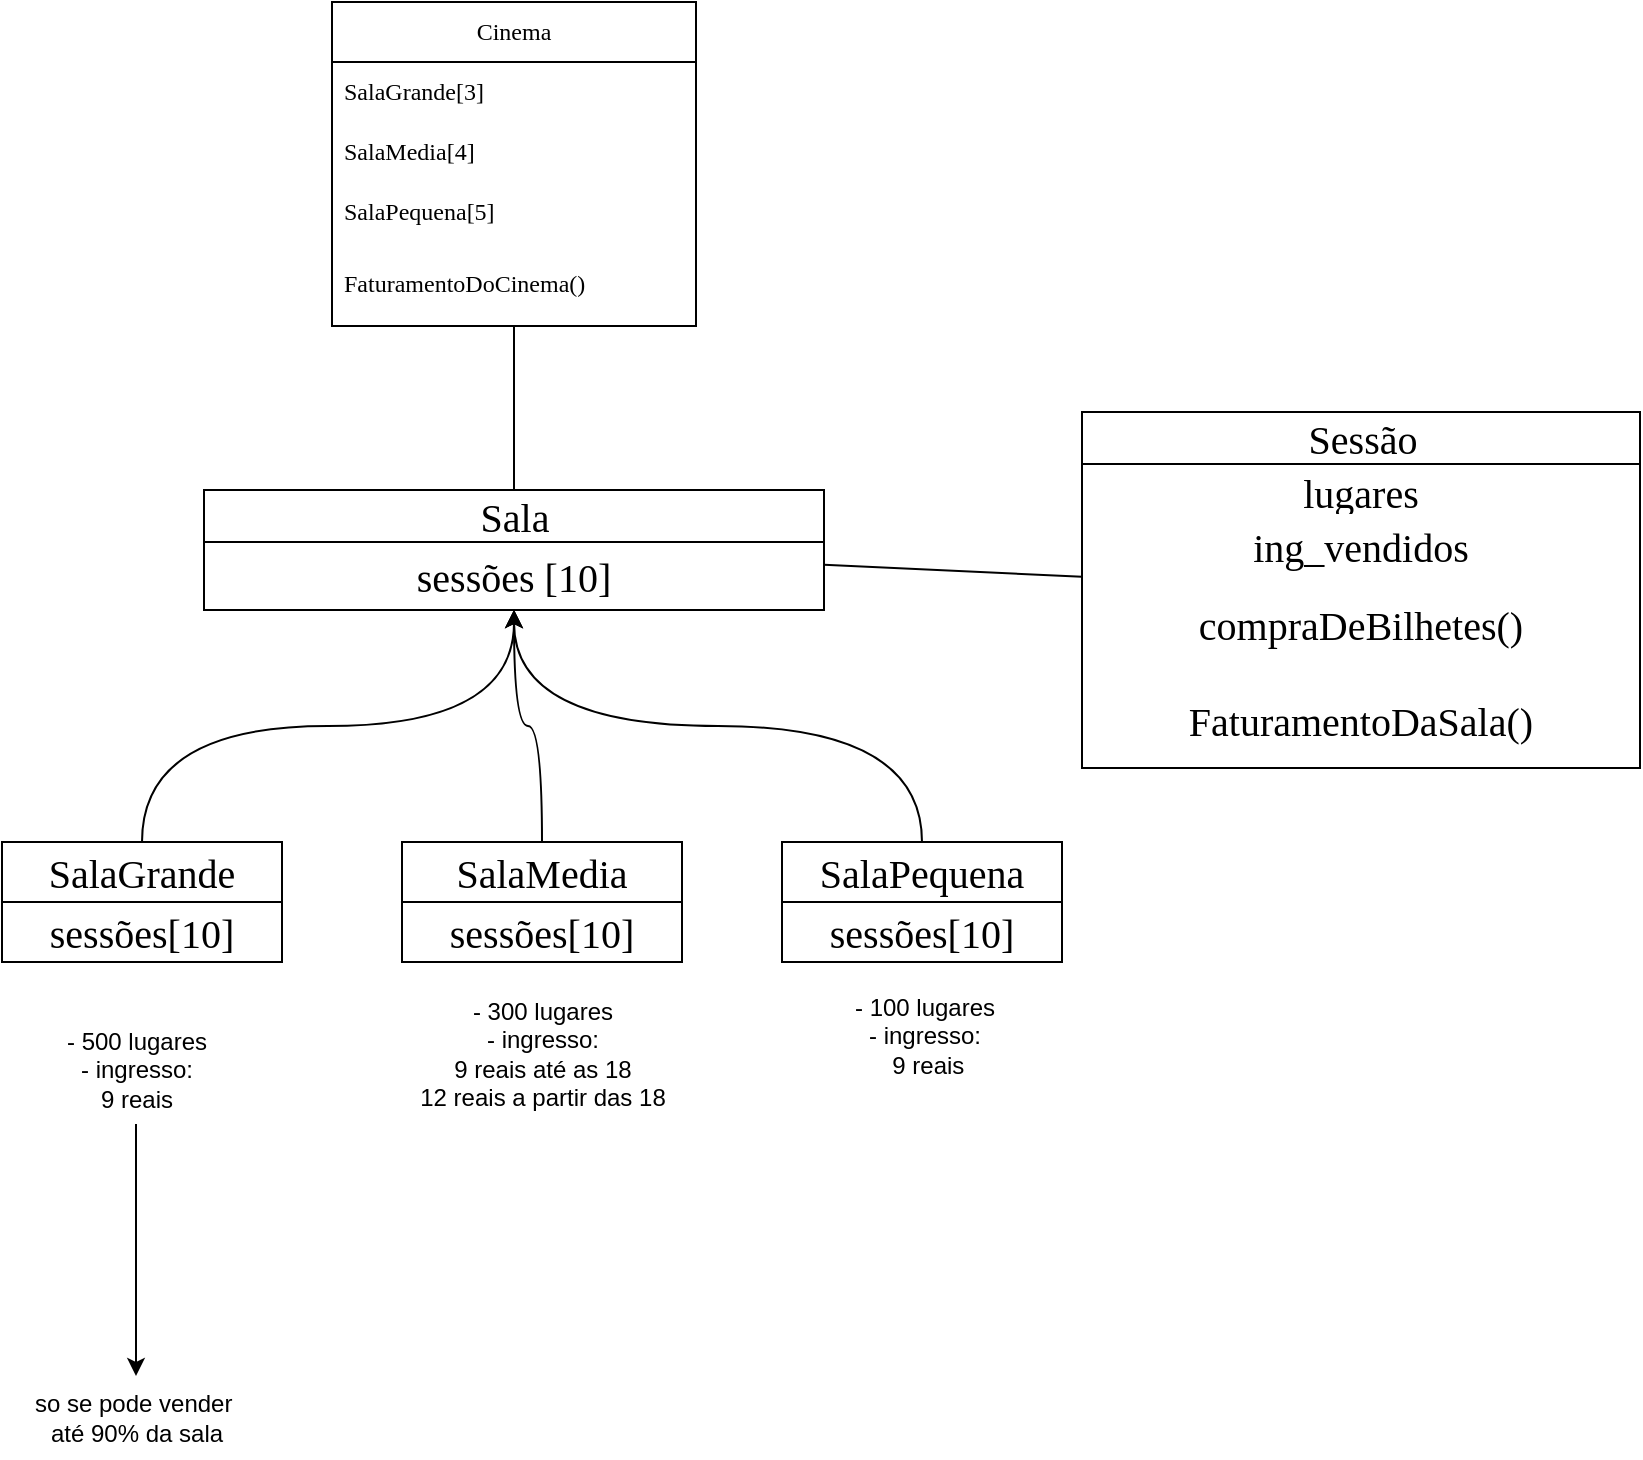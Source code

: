 <mxfile version="21.8.1" type="github">
  <diagram name="Página-1" id="ruf31_DhoG0HgwjBM1ji">
    <mxGraphModel dx="794" dy="432" grid="0" gridSize="10" guides="1" tooltips="1" connect="1" arrows="1" fold="1" page="0" pageScale="1" pageWidth="1169" pageHeight="827" background="#ffffff" math="0" shadow="0">
      <root>
        <mxCell id="0" />
        <mxCell id="1" parent="0" />
        <mxCell id="cLKwtPa8bWTlzpbd1HSx-1" value="Sala" style="swimlane;fontStyle=0;childLayout=stackLayout;horizontal=1;startSize=26;fillColor=none;horizontalStack=0;resizeParent=1;resizeParentMax=0;resizeLast=0;collapsible=1;marginBottom=0;hachureGap=4;fontFamily=Verdana;fontSize=20;swimlaneLine=1;rounded=0;shadow=0;glass=0;labelBackgroundColor=none;html=1;verticalAlign=middle;" parent="1" vertex="1">
          <mxGeometry x="331" y="354" width="310" height="60" as="geometry" />
        </mxCell>
        <mxCell id="cLKwtPa8bWTlzpbd1HSx-3" value="sessões [10]" style="text;strokeColor=none;fillColor=none;align=center;verticalAlign=middle;spacingLeft=4;spacingRight=4;overflow=hidden;rotatable=0;points=[[0,0.5],[1,0.5]];portConstraint=eastwest;whiteSpace=wrap;fontSize=20;fontFamily=Verdana;labelBackgroundColor=none;rounded=0;html=1;swimlaneLine=1;" parent="cLKwtPa8bWTlzpbd1HSx-1" vertex="1">
          <mxGeometry y="26" width="310" height="34" as="geometry" />
        </mxCell>
        <mxCell id="pizBe3XyKbjgz-yJmAaW-14" value="" style="edgeStyle=orthogonalEdgeStyle;orthogonalLoop=1;jettySize=auto;exitX=0.5;exitY=0;exitDx=0;exitDy=0;curved=1;fontFamily=Verdana;html=1;verticalAlign=middle;swimlaneLine=1;" parent="1" source="cLKwtPa8bWTlzpbd1HSx-8" target="cLKwtPa8bWTlzpbd1HSx-1" edge="1">
          <mxGeometry relative="1" as="geometry" />
        </mxCell>
        <mxCell id="cLKwtPa8bWTlzpbd1HSx-8" value="SalaGrande" style="swimlane;fontStyle=0;childLayout=stackLayout;horizontal=1;startSize=30;horizontalStack=0;resizeParent=1;resizeParentMax=0;resizeLast=0;collapsible=1;marginBottom=0;whiteSpace=wrap;hachureGap=4;fontFamily=Verdana;fontSize=20;labelBackgroundColor=none;rounded=0;html=1;verticalAlign=middle;swimlaneLine=1;" parent="1" vertex="1">
          <mxGeometry x="230" y="530" width="140" height="60" as="geometry">
            <mxRectangle x="270" y="430" width="140" height="40" as="alternateBounds" />
          </mxGeometry>
        </mxCell>
        <mxCell id="cLKwtPa8bWTlzpbd1HSx-9" value="sessões[10]" style="text;strokeColor=none;fillColor=none;align=center;verticalAlign=middle;spacingLeft=4;spacingRight=4;overflow=hidden;points=[[0,0.5],[1,0.5]];portConstraint=eastwest;rotatable=0;whiteSpace=wrap;fontSize=20;fontFamily=Verdana;labelBackgroundColor=none;treeMoving=0;rounded=0;html=1;swimlaneLine=1;" parent="cLKwtPa8bWTlzpbd1HSx-8" vertex="1">
          <mxGeometry y="30" width="140" height="30" as="geometry" />
        </mxCell>
        <mxCell id="pizBe3XyKbjgz-yJmAaW-3" value="Sessão" style="swimlane;fontStyle=0;childLayout=stackLayout;horizontal=1;startSize=26;fillColor=none;horizontalStack=0;resizeParent=1;resizeParentMax=0;resizeLast=0;collapsible=1;marginBottom=0;hachureGap=4;fontFamily=Verdana;fontSize=20;swimlaneLine=1;rounded=0;shadow=0;glass=0;labelBackgroundColor=none;html=1;verticalAlign=middle;" parent="1" vertex="1">
          <mxGeometry x="770" y="315" width="279" height="178" as="geometry">
            <mxRectangle x="190" y="270" width="150" height="70" as="alternateBounds" />
          </mxGeometry>
        </mxCell>
        <mxCell id="pizBe3XyKbjgz-yJmAaW-4" value="lugares" style="text;strokeColor=none;fillColor=none;align=center;verticalAlign=middle;spacingLeft=4;spacingRight=4;overflow=hidden;rotatable=0;points=[[0,0.5],[1,0.5]];portConstraint=eastwest;whiteSpace=wrap;fontSize=20;fontFamily=Verdana;labelBackgroundColor=none;rounded=0;html=1;swimlaneLine=1;" parent="pizBe3XyKbjgz-yJmAaW-3" vertex="1">
          <mxGeometry y="26" width="279" height="26" as="geometry" />
        </mxCell>
        <mxCell id="pizBe3XyKbjgz-yJmAaW-9" value="ing_vendidos" style="text;strokeColor=none;fillColor=none;align=center;verticalAlign=middle;spacingLeft=4;spacingRight=4;overflow=hidden;rotatable=0;points=[[0,0.5],[1,0.5]];portConstraint=eastwest;whiteSpace=wrap;fontSize=20;fontFamily=Verdana;labelBackgroundColor=none;rounded=0;html=1;swimlaneLine=1;" parent="pizBe3XyKbjgz-yJmAaW-3" vertex="1">
          <mxGeometry y="52" width="279" height="30" as="geometry" />
        </mxCell>
        <mxCell id="pizBe3XyKbjgz-yJmAaW-37" value="compraDeBilhetes()" style="text;strokeColor=none;fillColor=none;align=center;verticalAlign=middle;spacingLeft=4;spacingRight=4;overflow=hidden;rotatable=0;points=[[0,0.5],[1,0.5]];portConstraint=eastwest;whiteSpace=wrap;fontSize=20;fontFamily=Verdana;labelBackgroundColor=none;rounded=0;html=1;swimlaneLine=1;" parent="pizBe3XyKbjgz-yJmAaW-3" vertex="1">
          <mxGeometry y="82" width="279" height="48" as="geometry" />
        </mxCell>
        <mxCell id="pizBe3XyKbjgz-yJmAaW-5" value="FaturamentoDaSala()" style="text;strokeColor=none;fillColor=none;align=center;verticalAlign=middle;spacingLeft=4;spacingRight=4;overflow=hidden;rotatable=0;points=[[0,0.5],[1,0.5]];portConstraint=eastwest;whiteSpace=wrap;fontSize=20;fontFamily=Verdana;labelBackgroundColor=none;rounded=0;html=1;swimlaneLine=1;" parent="pizBe3XyKbjgz-yJmAaW-3" vertex="1">
          <mxGeometry y="130" width="279" height="48" as="geometry" />
        </mxCell>
        <mxCell id="pizBe3XyKbjgz-yJmAaW-15" value="" style="edgeStyle=orthogonalEdgeStyle;orthogonalLoop=1;jettySize=auto;exitX=0.5;exitY=0;exitDx=0;exitDy=0;curved=1;fontFamily=Verdana;html=1;verticalAlign=middle;swimlaneLine=1;" parent="1" source="pizBe3XyKbjgz-yJmAaW-10" target="cLKwtPa8bWTlzpbd1HSx-1" edge="1">
          <mxGeometry relative="1" as="geometry" />
        </mxCell>
        <mxCell id="pizBe3XyKbjgz-yJmAaW-10" value="SalaMedia" style="swimlane;fontStyle=0;childLayout=stackLayout;horizontal=1;startSize=30;horizontalStack=0;resizeParent=1;resizeParentMax=0;resizeLast=0;collapsible=1;marginBottom=0;whiteSpace=wrap;hachureGap=4;fontFamily=Verdana;fontSize=20;labelBackgroundColor=none;rounded=0;html=1;verticalAlign=middle;swimlaneLine=1;" parent="1" vertex="1">
          <mxGeometry x="430" y="530" width="140" height="60" as="geometry">
            <mxRectangle x="270" y="430" width="140" height="40" as="alternateBounds" />
          </mxGeometry>
        </mxCell>
        <mxCell id="pizBe3XyKbjgz-yJmAaW-11" value="sessões[10]" style="text;strokeColor=none;fillColor=none;align=center;verticalAlign=middle;spacingLeft=4;spacingRight=4;overflow=hidden;points=[[0,0.5],[1,0.5]];portConstraint=eastwest;rotatable=0;whiteSpace=wrap;fontSize=20;fontFamily=Verdana;labelBackgroundColor=none;treeMoving=0;rounded=0;html=1;swimlaneLine=1;" parent="pizBe3XyKbjgz-yJmAaW-10" vertex="1">
          <mxGeometry y="30" width="140" height="30" as="geometry" />
        </mxCell>
        <mxCell id="pizBe3XyKbjgz-yJmAaW-17" value="" style="edgeStyle=orthogonalEdgeStyle;orthogonalLoop=1;jettySize=auto;exitX=0.5;exitY=0;exitDx=0;exitDy=0;curved=1;fontFamily=Verdana;html=1;verticalAlign=middle;swimlaneLine=1;" parent="1" source="pizBe3XyKbjgz-yJmAaW-12" target="cLKwtPa8bWTlzpbd1HSx-1" edge="1">
          <mxGeometry relative="1" as="geometry" />
        </mxCell>
        <mxCell id="pizBe3XyKbjgz-yJmAaW-12" value="SalaPequena" style="swimlane;fontStyle=0;childLayout=stackLayout;horizontal=1;startSize=30;horizontalStack=0;resizeParent=1;resizeParentMax=0;resizeLast=0;collapsible=1;marginBottom=0;whiteSpace=wrap;hachureGap=4;fontFamily=Verdana;fontSize=20;labelBackgroundColor=none;rounded=0;html=1;verticalAlign=middle;swimlaneLine=1;" parent="1" vertex="1">
          <mxGeometry x="620" y="530" width="140" height="60" as="geometry">
            <mxRectangle x="270" y="430" width="140" height="40" as="alternateBounds" />
          </mxGeometry>
        </mxCell>
        <mxCell id="pizBe3XyKbjgz-yJmAaW-13" value="sessões[10]" style="text;strokeColor=none;fillColor=none;align=center;verticalAlign=middle;spacingLeft=4;spacingRight=4;overflow=hidden;points=[[0,0.5],[1,0.5]];portConstraint=eastwest;rotatable=0;whiteSpace=wrap;fontSize=20;fontFamily=Verdana;labelBackgroundColor=none;treeMoving=0;rounded=0;html=1;swimlaneLine=1;" parent="pizBe3XyKbjgz-yJmAaW-12" vertex="1">
          <mxGeometry y="30" width="140" height="30" as="geometry" />
        </mxCell>
        <mxCell id="pizBe3XyKbjgz-yJmAaW-22" value="" style="endArrow=none;fontFamily=Verdana;html=1;verticalAlign=middle;swimlaneLine=1;" parent="1" source="cLKwtPa8bWTlzpbd1HSx-1" target="pizBe3XyKbjgz-yJmAaW-3" edge="1">
          <mxGeometry width="50" height="50" relative="1" as="geometry">
            <mxPoint x="630" y="400" as="sourcePoint" />
            <mxPoint x="680" y="350" as="targetPoint" />
          </mxGeometry>
        </mxCell>
        <mxCell id="pizBe3XyKbjgz-yJmAaW-23" value="Cinema" style="swimlane;fontStyle=0;childLayout=stackLayout;horizontal=1;startSize=30;horizontalStack=0;resizeParent=1;resizeParentMax=0;resizeLast=0;collapsible=1;marginBottom=0;whiteSpace=wrap;fontFamily=Verdana;html=1;verticalAlign=middle;swimlaneLine=1;" parent="1" vertex="1">
          <mxGeometry x="395" y="110" width="182" height="162" as="geometry" />
        </mxCell>
        <mxCell id="pizBe3XyKbjgz-yJmAaW-24" value="SalaGrande[3]" style="text;strokeColor=none;fillColor=none;align=left;verticalAlign=middle;spacingLeft=4;spacingRight=4;overflow=hidden;points=[[0,0.5],[1,0.5]];portConstraint=eastwest;rotatable=0;whiteSpace=wrap;fontFamily=Verdana;html=1;swimlaneLine=1;" parent="pizBe3XyKbjgz-yJmAaW-23" vertex="1">
          <mxGeometry y="30" width="182" height="30" as="geometry" />
        </mxCell>
        <mxCell id="pizBe3XyKbjgz-yJmAaW-25" value="SalaMedia[4]" style="text;strokeColor=none;fillColor=none;align=left;verticalAlign=middle;spacingLeft=4;spacingRight=4;overflow=hidden;points=[[0,0.5],[1,0.5]];portConstraint=eastwest;rotatable=0;whiteSpace=wrap;fontFamily=Verdana;html=1;swimlaneLine=1;" parent="pizBe3XyKbjgz-yJmAaW-23" vertex="1">
          <mxGeometry y="60" width="182" height="30" as="geometry" />
        </mxCell>
        <mxCell id="pizBe3XyKbjgz-yJmAaW-36" value="SalaPequena[5]" style="text;strokeColor=none;fillColor=none;align=left;verticalAlign=middle;spacingLeft=4;spacingRight=4;overflow=hidden;points=[[0,0.5],[1,0.5]];portConstraint=eastwest;rotatable=0;whiteSpace=wrap;fontFamily=Verdana;html=1;swimlaneLine=1;" parent="pizBe3XyKbjgz-yJmAaW-23" vertex="1">
          <mxGeometry y="90" width="182" height="30" as="geometry" />
        </mxCell>
        <mxCell id="pizBe3XyKbjgz-yJmAaW-26" value="FaturamentoDoCinema()" style="text;strokeColor=none;fillColor=none;align=left;verticalAlign=middle;spacingLeft=4;spacingRight=4;overflow=hidden;points=[[0,0.5],[1,0.5]];portConstraint=eastwest;rotatable=0;whiteSpace=wrap;fontFamily=Verdana;html=1;swimlaneLine=1;" parent="pizBe3XyKbjgz-yJmAaW-23" vertex="1">
          <mxGeometry y="120" width="182" height="42" as="geometry" />
        </mxCell>
        <mxCell id="pizBe3XyKbjgz-yJmAaW-27" value="" style="endArrow=none;exitX=0.5;exitY=0;exitDx=0;exitDy=0;fontFamily=Verdana;html=1;verticalAlign=middle;swimlaneLine=1;" parent="1" source="cLKwtPa8bWTlzpbd1HSx-1" target="pizBe3XyKbjgz-yJmAaW-23" edge="1">
          <mxGeometry width="50" height="50" relative="1" as="geometry">
            <mxPoint x="570" y="340" as="sourcePoint" />
            <mxPoint x="480" y="240" as="targetPoint" />
          </mxGeometry>
        </mxCell>
        <mxCell id="pizBe3XyKbjgz-yJmAaW-30" value="- 100 lugares&lt;br&gt;- ingresso:&lt;br&gt;&amp;nbsp;9 reais" style="text;html=1;align=center;verticalAlign=middle;resizable=0;points=[];autosize=1;strokeColor=none;fillColor=none;" parent="1" vertex="1">
          <mxGeometry x="646.5" y="599" width="88" height="55" as="geometry" />
        </mxCell>
        <mxCell id="pizBe3XyKbjgz-yJmAaW-31" value="- 300 lugares&lt;br&gt;- ingresso: &lt;br&gt;9 reais até as 18&lt;br&gt;12 reais a partir das 18" style="text;html=1;align=center;verticalAlign=middle;resizable=0;points=[];autosize=1;strokeColor=none;fillColor=none;" parent="1" vertex="1">
          <mxGeometry x="429.5" y="601" width="141" height="70" as="geometry" />
        </mxCell>
        <mxCell id="pizBe3XyKbjgz-yJmAaW-32" value="- 500 lugares&lt;br&gt;- ingresso: &lt;br&gt;9 reais" style="text;html=1;align=center;verticalAlign=middle;resizable=0;points=[];autosize=1;strokeColor=none;fillColor=none;" parent="1" vertex="1">
          <mxGeometry x="253" y="616" width="88" height="55" as="geometry" />
        </mxCell>
        <mxCell id="pizBe3XyKbjgz-yJmAaW-35" value="" style="edgeStyle=orthogonalEdgeStyle;orthogonalLoop=1;jettySize=auto;html=1;" parent="1" source="pizBe3XyKbjgz-yJmAaW-32" target="pizBe3XyKbjgz-yJmAaW-33" edge="1">
          <mxGeometry relative="1" as="geometry">
            <mxPoint x="297" y="747.556" as="targetPoint" />
            <mxPoint x="297" y="671" as="sourcePoint" />
          </mxGeometry>
        </mxCell>
        <mxCell id="pizBe3XyKbjgz-yJmAaW-33" value="so se pode vender&amp;nbsp;&lt;br&gt;até 90% da sala" style="text;html=1;align=center;verticalAlign=middle;resizable=0;points=[];autosize=1;strokeColor=none;fillColor=none;" parent="1" vertex="1">
          <mxGeometry x="237" y="797" width="120" height="41" as="geometry" />
        </mxCell>
      </root>
    </mxGraphModel>
  </diagram>
</mxfile>
